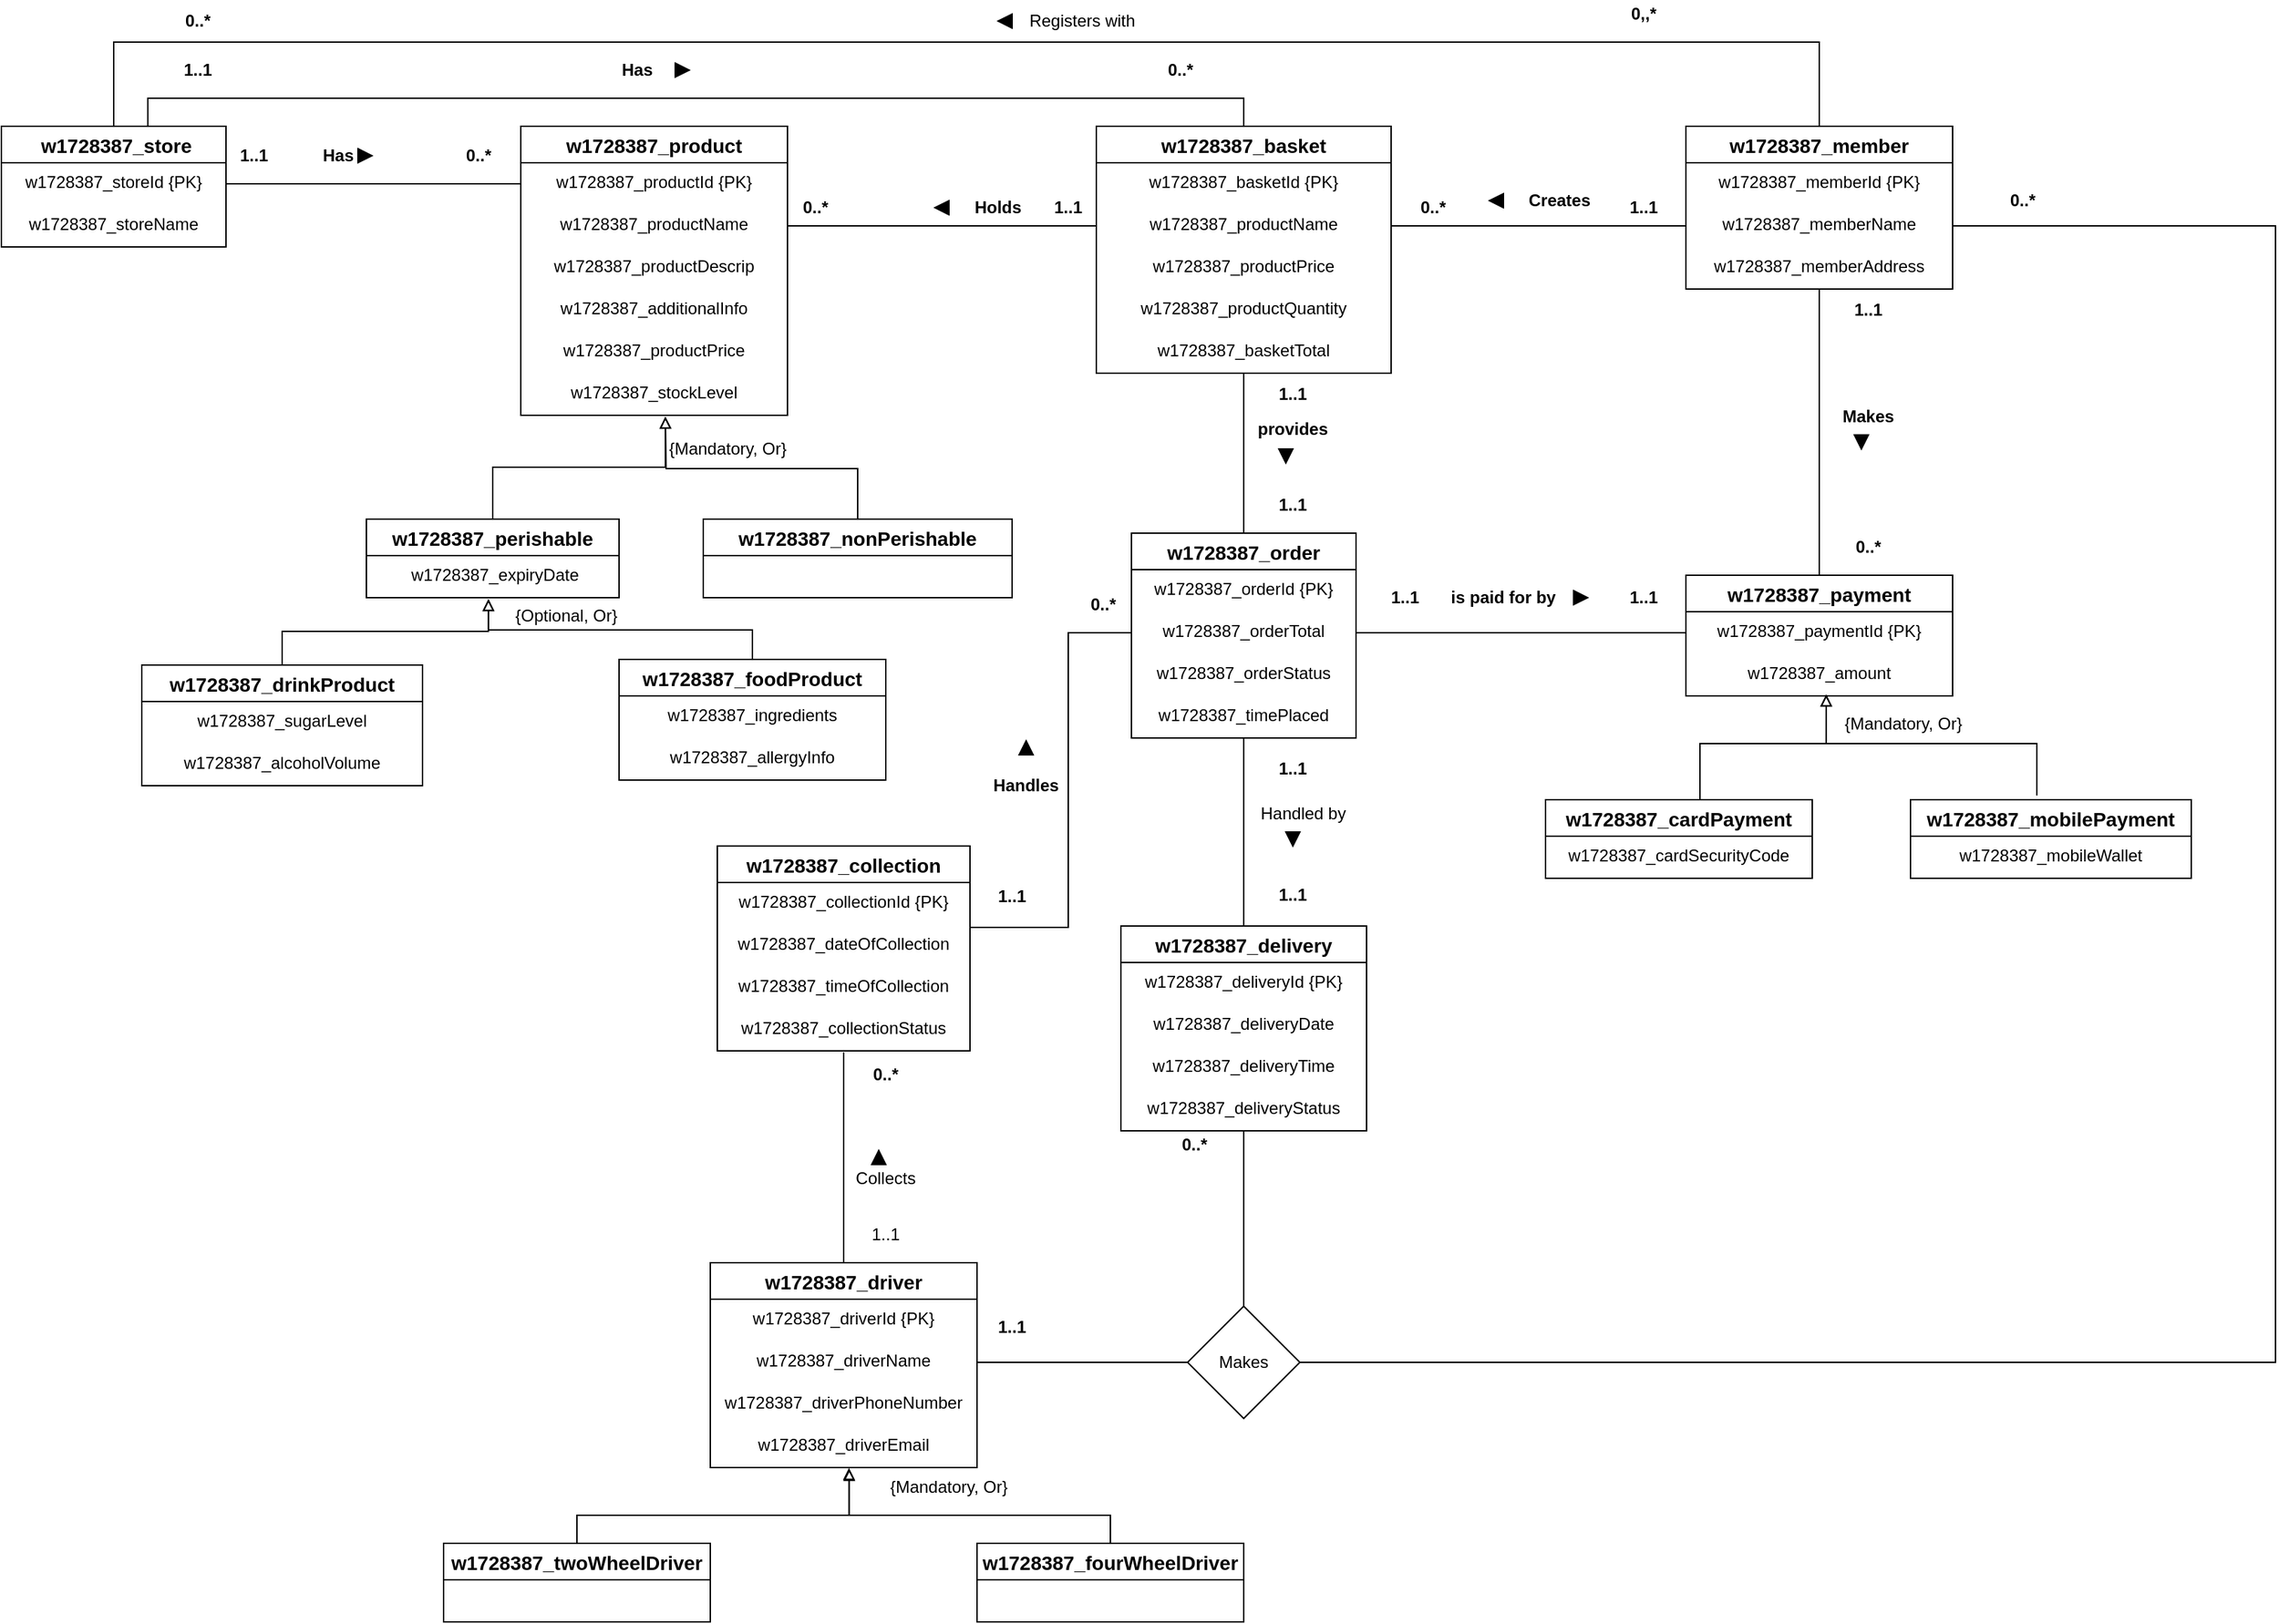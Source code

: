 <mxfile version="13.10.0" type="github">
  <diagram id="m76m9QoJ4NxbDagFgyK1" name="Page-2">
    <mxGraphModel dx="1304" dy="1629" grid="1" gridSize="10" guides="1" tooltips="1" connect="1" arrows="1" fold="1" page="1" pageScale="1" pageWidth="850" pageHeight="1100" math="0" shadow="0">
      <root>
        <mxCell id="Pl49buUNzvRzNFKVz_-r-0" />
        <mxCell id="Pl49buUNzvRzNFKVz_-r-1" parent="Pl49buUNzvRzNFKVz_-r-0" />
        <mxCell id="Pl49buUNzvRzNFKVz_-r-2" value=" w1728387_store" style="swimlane;fontStyle=1;childLayout=stackLayout;horizontal=1;startSize=26;horizontalStack=0;resizeParent=1;resizeParentMax=0;resizeLast=0;collapsible=1;marginBottom=0;align=center;fontSize=14;" parent="Pl49buUNzvRzNFKVz_-r-1" vertex="1">
          <mxGeometry x="20" y="70" width="160" height="86" as="geometry" />
        </mxCell>
        <mxCell id="Pl49buUNzvRzNFKVz_-r-3" value="w1728387_storeId {PK}" style="text;strokeColor=none;fillColor=none;spacingLeft=4;spacingRight=4;overflow=hidden;rotatable=0;points=[[0,0.5],[1,0.5]];portConstraint=eastwest;fontSize=12;align=center;" parent="Pl49buUNzvRzNFKVz_-r-2" vertex="1">
          <mxGeometry y="26" width="160" height="30" as="geometry" />
        </mxCell>
        <mxCell id="Pl49buUNzvRzNFKVz_-r-4" value="w1728387_storeName" style="text;strokeColor=none;fillColor=none;spacingLeft=4;spacingRight=4;overflow=hidden;rotatable=0;points=[[0,0.5],[1,0.5]];portConstraint=eastwest;fontSize=12;align=center;" parent="Pl49buUNzvRzNFKVz_-r-2" vertex="1">
          <mxGeometry y="56" width="160" height="30" as="geometry" />
        </mxCell>
        <mxCell id="GBrOP5z6cLJXMxU7LczB-118" style="edgeStyle=orthogonalEdgeStyle;rounded=0;orthogonalLoop=1;jettySize=auto;html=1;entryX=0.5;entryY=0;entryDx=0;entryDy=0;endArrow=none;endFill=0;" parent="Pl49buUNzvRzNFKVz_-r-1" source="Pl49buUNzvRzNFKVz_-r-6" target="Pl49buUNzvRzNFKVz_-r-2" edge="1">
          <mxGeometry relative="1" as="geometry">
            <Array as="points">
              <mxPoint x="1315" y="10" />
              <mxPoint x="100" y="10" />
            </Array>
          </mxGeometry>
        </mxCell>
        <mxCell id="Pl49buUNzvRzNFKVz_-r-6" value="w1728387_member" style="swimlane;fontStyle=1;childLayout=stackLayout;horizontal=1;startSize=26;horizontalStack=0;resizeParent=1;resizeParentMax=0;resizeLast=0;collapsible=1;marginBottom=0;align=center;fontSize=14;" parent="Pl49buUNzvRzNFKVz_-r-1" vertex="1">
          <mxGeometry x="1220" y="70" width="190" height="116" as="geometry" />
        </mxCell>
        <mxCell id="Pl49buUNzvRzNFKVz_-r-7" value="w1728387_memberId {PK}" style="text;strokeColor=none;fillColor=none;spacingLeft=4;spacingRight=4;overflow=hidden;rotatable=0;points=[[0,0.5],[1,0.5]];portConstraint=eastwest;fontSize=12;align=center;fontStyle=0" parent="Pl49buUNzvRzNFKVz_-r-6" vertex="1">
          <mxGeometry y="26" width="190" height="30" as="geometry" />
        </mxCell>
        <mxCell id="Pl49buUNzvRzNFKVz_-r-8" value="w1728387_memberName" style="text;strokeColor=none;fillColor=none;spacingLeft=4;spacingRight=4;overflow=hidden;rotatable=0;points=[[0,0.5],[1,0.5]];portConstraint=eastwest;fontSize=12;align=center;" parent="Pl49buUNzvRzNFKVz_-r-6" vertex="1">
          <mxGeometry y="56" width="190" height="30" as="geometry" />
        </mxCell>
        <mxCell id="Pl49buUNzvRzNFKVz_-r-9" value="w1728387_memberAddress" style="text;strokeColor=none;fillColor=none;spacingLeft=4;spacingRight=4;overflow=hidden;rotatable=0;points=[[0,0.5],[1,0.5]];portConstraint=eastwest;fontSize=12;align=center;" parent="Pl49buUNzvRzNFKVz_-r-6" vertex="1">
          <mxGeometry y="86" width="190" height="30" as="geometry" />
        </mxCell>
        <mxCell id="Pl49buUNzvRzNFKVz_-r-10" value="w1728387_product" style="swimlane;fontStyle=1;childLayout=stackLayout;horizontal=1;startSize=26;horizontalStack=0;resizeParent=1;resizeParentMax=0;resizeLast=0;collapsible=1;marginBottom=0;align=center;fontSize=14;" parent="Pl49buUNzvRzNFKVz_-r-1" vertex="1">
          <mxGeometry x="390" y="70" width="190" height="206" as="geometry" />
        </mxCell>
        <mxCell id="Pl49buUNzvRzNFKVz_-r-11" value="w1728387_productId {PK}" style="text;strokeColor=none;fillColor=none;spacingLeft=4;spacingRight=4;overflow=hidden;rotatable=0;points=[[0,0.5],[1,0.5]];portConstraint=eastwest;fontSize=12;align=center;" parent="Pl49buUNzvRzNFKVz_-r-10" vertex="1">
          <mxGeometry y="26" width="190" height="30" as="geometry" />
        </mxCell>
        <mxCell id="Pl49buUNzvRzNFKVz_-r-12" value="w1728387_productName" style="text;strokeColor=none;fillColor=none;spacingLeft=4;spacingRight=4;overflow=hidden;rotatable=0;points=[[0,0.5],[1,0.5]];portConstraint=eastwest;fontSize=12;align=center;" parent="Pl49buUNzvRzNFKVz_-r-10" vertex="1">
          <mxGeometry y="56" width="190" height="30" as="geometry" />
        </mxCell>
        <mxCell id="Pl49buUNzvRzNFKVz_-r-13" value="w1728387_productDescrip" style="text;strokeColor=none;fillColor=none;spacingLeft=4;spacingRight=4;overflow=hidden;rotatable=0;points=[[0,0.5],[1,0.5]];portConstraint=eastwest;fontSize=12;align=center;" parent="Pl49buUNzvRzNFKVz_-r-10" vertex="1">
          <mxGeometry y="86" width="190" height="30" as="geometry" />
        </mxCell>
        <mxCell id="GBrOP5z6cLJXMxU7LczB-0" value="w1728387_additionalInfo" style="text;strokeColor=none;fillColor=none;spacingLeft=4;spacingRight=4;overflow=hidden;rotatable=0;points=[[0,0.5],[1,0.5]];portConstraint=eastwest;fontSize=12;align=center;" parent="Pl49buUNzvRzNFKVz_-r-10" vertex="1">
          <mxGeometry y="116" width="190" height="30" as="geometry" />
        </mxCell>
        <mxCell id="GBrOP5z6cLJXMxU7LczB-1" value="w1728387_productPrice" style="text;strokeColor=none;fillColor=none;spacingLeft=4;spacingRight=4;overflow=hidden;rotatable=0;points=[[0,0.5],[1,0.5]];portConstraint=eastwest;fontSize=12;align=center;" parent="Pl49buUNzvRzNFKVz_-r-10" vertex="1">
          <mxGeometry y="146" width="190" height="30" as="geometry" />
        </mxCell>
        <mxCell id="GBrOP5z6cLJXMxU7LczB-2" value="w1728387_stockLevel" style="text;strokeColor=none;fillColor=none;spacingLeft=4;spacingRight=4;overflow=hidden;rotatable=0;points=[[0,0.5],[1,0.5]];portConstraint=eastwest;fontSize=12;align=center;" parent="Pl49buUNzvRzNFKVz_-r-10" vertex="1">
          <mxGeometry y="176" width="190" height="30" as="geometry" />
        </mxCell>
        <mxCell id="GBrOP5z6cLJXMxU7LczB-29" style="edgeStyle=orthogonalEdgeStyle;rounded=0;orthogonalLoop=1;jettySize=auto;html=1;entryX=0.5;entryY=1;entryDx=0;entryDy=0;entryPerimeter=0;endArrow=none;endFill=0;" parent="Pl49buUNzvRzNFKVz_-r-1" source="Pl49buUNzvRzNFKVz_-r-14" target="GBrOP5z6cLJXMxU7LczB-26" edge="1">
          <mxGeometry relative="1" as="geometry" />
        </mxCell>
        <mxCell id="GBrOP5z6cLJXMxU7LczB-45" style="edgeStyle=orthogonalEdgeStyle;rounded=0;orthogonalLoop=1;jettySize=auto;html=1;entryX=0.5;entryY=0;entryDx=0;entryDy=0;endArrow=none;endFill=0;" parent="Pl49buUNzvRzNFKVz_-r-1" source="Pl49buUNzvRzNFKVz_-r-14" target="GBrOP5z6cLJXMxU7LczB-39" edge="1">
          <mxGeometry relative="1" as="geometry" />
        </mxCell>
        <mxCell id="Pl49buUNzvRzNFKVz_-r-14" value="w1728387_order" style="swimlane;fontStyle=1;childLayout=stackLayout;horizontal=1;startSize=26;horizontalStack=0;resizeParent=1;resizeParentMax=0;resizeLast=0;collapsible=1;marginBottom=0;align=center;fontSize=14;" parent="Pl49buUNzvRzNFKVz_-r-1" vertex="1">
          <mxGeometry x="825" y="360" width="160" height="146" as="geometry" />
        </mxCell>
        <mxCell id="Pl49buUNzvRzNFKVz_-r-15" value="w1728387_orderId {PK}" style="text;strokeColor=none;fillColor=none;spacingLeft=4;spacingRight=4;overflow=hidden;rotatable=0;points=[[0,0.5],[1,0.5]];portConstraint=eastwest;fontSize=12;align=center;" parent="Pl49buUNzvRzNFKVz_-r-14" vertex="1">
          <mxGeometry y="26" width="160" height="30" as="geometry" />
        </mxCell>
        <mxCell id="Pl49buUNzvRzNFKVz_-r-16" value="w1728387_orderTotal" style="text;strokeColor=none;fillColor=none;spacingLeft=4;spacingRight=4;overflow=hidden;rotatable=0;points=[[0,0.5],[1,0.5]];portConstraint=eastwest;fontSize=12;align=center;" parent="Pl49buUNzvRzNFKVz_-r-14" vertex="1">
          <mxGeometry y="56" width="160" height="30" as="geometry" />
        </mxCell>
        <mxCell id="Pl49buUNzvRzNFKVz_-r-17" value="w1728387_orderStatus" style="text;strokeColor=none;fillColor=none;spacingLeft=4;spacingRight=4;overflow=hidden;rotatable=0;points=[[0,0.5],[1,0.5]];portConstraint=eastwest;fontSize=12;align=center;" parent="Pl49buUNzvRzNFKVz_-r-14" vertex="1">
          <mxGeometry y="86" width="160" height="30" as="geometry" />
        </mxCell>
        <mxCell id="GBrOP5z6cLJXMxU7LczB-27" value="w1728387_timePlaced" style="text;strokeColor=none;fillColor=none;spacingLeft=4;spacingRight=4;overflow=hidden;rotatable=0;points=[[0,0.5],[1,0.5]];portConstraint=eastwest;fontSize=12;align=center;" parent="Pl49buUNzvRzNFKVz_-r-14" vertex="1">
          <mxGeometry y="116" width="160" height="30" as="geometry" />
        </mxCell>
        <mxCell id="GBrOP5z6cLJXMxU7LczB-113" style="edgeStyle=orthogonalEdgeStyle;rounded=0;orthogonalLoop=1;jettySize=auto;html=1;entryX=0.5;entryY=1;entryDx=0;entryDy=0;entryPerimeter=0;endArrow=none;endFill=0;" parent="Pl49buUNzvRzNFKVz_-r-1" source="Pl49buUNzvRzNFKVz_-r-22" target="Pl49buUNzvRzNFKVz_-r-9" edge="1">
          <mxGeometry relative="1" as="geometry" />
        </mxCell>
        <mxCell id="Pl49buUNzvRzNFKVz_-r-22" value="w1728387_payment" style="swimlane;fontStyle=1;childLayout=stackLayout;horizontal=1;startSize=26;horizontalStack=0;resizeParent=1;resizeParentMax=0;resizeLast=0;collapsible=1;marginBottom=0;align=center;fontSize=14;" parent="Pl49buUNzvRzNFKVz_-r-1" vertex="1">
          <mxGeometry x="1220" y="390" width="190" height="86" as="geometry" />
        </mxCell>
        <mxCell id="Pl49buUNzvRzNFKVz_-r-23" value="w1728387_paymentId {PK}" style="text;strokeColor=none;fillColor=none;spacingLeft=4;spacingRight=4;overflow=hidden;rotatable=0;points=[[0,0.5],[1,0.5]];portConstraint=eastwest;fontSize=12;align=center;" parent="Pl49buUNzvRzNFKVz_-r-22" vertex="1">
          <mxGeometry y="26" width="190" height="30" as="geometry" />
        </mxCell>
        <mxCell id="GBrOP5z6cLJXMxU7LczB-66" value="w1728387_amount" style="text;strokeColor=none;fillColor=none;spacingLeft=4;spacingRight=4;overflow=hidden;rotatable=0;points=[[0,0.5],[1,0.5]];portConstraint=eastwest;fontSize=12;align=center;" parent="Pl49buUNzvRzNFKVz_-r-22" vertex="1">
          <mxGeometry y="56" width="190" height="30" as="geometry" />
        </mxCell>
        <mxCell id="GBrOP5z6cLJXMxU7LczB-145" style="edgeStyle=orthogonalEdgeStyle;rounded=0;orthogonalLoop=1;jettySize=auto;html=1;entryX=0.5;entryY=1.033;entryDx=0;entryDy=0;entryPerimeter=0;endArrow=none;endFill=0;" parent="Pl49buUNzvRzNFKVz_-r-1" source="Pl49buUNzvRzNFKVz_-r-26" target="GBrOP5z6cLJXMxU7LczB-144" edge="1">
          <mxGeometry relative="1" as="geometry" />
        </mxCell>
        <mxCell id="Pl49buUNzvRzNFKVz_-r-26" value="w1728387_driver" style="swimlane;fontStyle=1;childLayout=stackLayout;horizontal=1;startSize=26;horizontalStack=0;resizeParent=1;resizeParentMax=0;resizeLast=0;collapsible=1;marginBottom=0;align=center;fontSize=14;" parent="Pl49buUNzvRzNFKVz_-r-1" vertex="1">
          <mxGeometry x="525" y="880" width="190" height="146" as="geometry" />
        </mxCell>
        <mxCell id="Pl49buUNzvRzNFKVz_-r-27" value="w1728387_driverId {PK}" style="text;strokeColor=none;fillColor=none;spacingLeft=4;spacingRight=4;overflow=hidden;rotatable=0;points=[[0,0.5],[1,0.5]];portConstraint=eastwest;fontSize=12;align=center;" parent="Pl49buUNzvRzNFKVz_-r-26" vertex="1">
          <mxGeometry y="26" width="190" height="30" as="geometry" />
        </mxCell>
        <mxCell id="Pl49buUNzvRzNFKVz_-r-28" value="w1728387_driverName" style="text;strokeColor=none;fillColor=none;spacingLeft=4;spacingRight=4;overflow=hidden;rotatable=0;points=[[0,0.5],[1,0.5]];portConstraint=eastwest;fontSize=12;align=center;" parent="Pl49buUNzvRzNFKVz_-r-26" vertex="1">
          <mxGeometry y="56" width="190" height="30" as="geometry" />
        </mxCell>
        <mxCell id="Pl49buUNzvRzNFKVz_-r-29" value="w1728387_driverPhoneNumber" style="text;strokeColor=none;fillColor=none;spacingLeft=4;spacingRight=4;overflow=hidden;rotatable=0;points=[[0,0.5],[1,0.5]];portConstraint=eastwest;fontSize=12;align=center;" parent="Pl49buUNzvRzNFKVz_-r-26" vertex="1">
          <mxGeometry y="86" width="190" height="30" as="geometry" />
        </mxCell>
        <mxCell id="GBrOP5z6cLJXMxU7LczB-146" value="w1728387_driverEmail" style="text;strokeColor=none;fillColor=none;spacingLeft=4;spacingRight=4;overflow=hidden;rotatable=0;points=[[0,0.5],[1,0.5]];portConstraint=eastwest;fontSize=12;align=center;" parent="Pl49buUNzvRzNFKVz_-r-26" vertex="1">
          <mxGeometry y="116" width="190" height="30" as="geometry" />
        </mxCell>
        <mxCell id="GBrOP5z6cLJXMxU7LczB-7" value="&lt;b&gt;1..1&lt;/b&gt;" style="text;html=1;strokeColor=none;fillColor=none;align=center;verticalAlign=middle;whiteSpace=wrap;rounded=0;" parent="Pl49buUNzvRzNFKVz_-r-1" vertex="1">
          <mxGeometry x="180" y="81" width="40" height="20" as="geometry" />
        </mxCell>
        <mxCell id="GBrOP5z6cLJXMxU7LczB-8" value="&lt;span&gt;&lt;b&gt;0..*&lt;/b&gt;&lt;/span&gt;" style="text;html=1;strokeColor=none;fillColor=none;align=center;verticalAlign=middle;whiteSpace=wrap;rounded=0;fontStyle=0" parent="Pl49buUNzvRzNFKVz_-r-1" vertex="1">
          <mxGeometry x="340" y="81" width="40" height="20" as="geometry" />
        </mxCell>
        <mxCell id="GBrOP5z6cLJXMxU7LczB-9" style="edgeStyle=orthogonalEdgeStyle;rounded=0;orthogonalLoop=1;jettySize=auto;html=1;entryX=0;entryY=0.5;entryDx=0;entryDy=0;endArrow=none;endFill=0;" parent="Pl49buUNzvRzNFKVz_-r-1" source="Pl49buUNzvRzNFKVz_-r-3" target="Pl49buUNzvRzNFKVz_-r-11" edge="1">
          <mxGeometry relative="1" as="geometry" />
        </mxCell>
        <mxCell id="GBrOP5z6cLJXMxU7LczB-10" value="&lt;b&gt;Has&lt;/b&gt;" style="text;html=1;strokeColor=none;fillColor=none;align=center;verticalAlign=middle;whiteSpace=wrap;rounded=0;" parent="Pl49buUNzvRzNFKVz_-r-1" vertex="1">
          <mxGeometry x="240" y="75.5" width="40" height="31" as="geometry" />
        </mxCell>
        <mxCell id="GBrOP5z6cLJXMxU7LczB-12" value="" style="triangle;whiteSpace=wrap;html=1;direction=south;fillColor=#000000;rotation=-90;" parent="Pl49buUNzvRzNFKVz_-r-1" vertex="1">
          <mxGeometry x="274" y="86" width="10" height="10" as="geometry" />
        </mxCell>
        <mxCell id="GBrOP5z6cLJXMxU7LczB-127" style="edgeStyle=orthogonalEdgeStyle;rounded=0;orthogonalLoop=1;jettySize=auto;html=1;entryX=0.652;entryY=0.005;entryDx=0;entryDy=0;entryPerimeter=0;endArrow=none;endFill=0;" parent="Pl49buUNzvRzNFKVz_-r-1" source="GBrOP5z6cLJXMxU7LczB-17" target="Pl49buUNzvRzNFKVz_-r-2" edge="1">
          <mxGeometry relative="1" as="geometry">
            <Array as="points">
              <mxPoint x="905" y="50" />
              <mxPoint x="124" y="50" />
            </Array>
          </mxGeometry>
        </mxCell>
        <mxCell id="GBrOP5z6cLJXMxU7LczB-17" value="w1728387_basket" style="swimlane;fontStyle=1;childLayout=stackLayout;horizontal=1;startSize=26;horizontalStack=0;resizeParent=1;resizeParentMax=0;resizeLast=0;collapsible=1;marginBottom=0;align=center;fontSize=14;" parent="Pl49buUNzvRzNFKVz_-r-1" vertex="1">
          <mxGeometry x="800" y="70" width="210" height="176" as="geometry" />
        </mxCell>
        <mxCell id="GBrOP5z6cLJXMxU7LczB-18" value="w1728387_basketId {PK}" style="text;strokeColor=none;fillColor=none;spacingLeft=4;spacingRight=4;overflow=hidden;rotatable=0;points=[[0,0.5],[1,0.5]];portConstraint=eastwest;fontSize=12;align=center;fontStyle=0" parent="GBrOP5z6cLJXMxU7LczB-17" vertex="1">
          <mxGeometry y="26" width="210" height="30" as="geometry" />
        </mxCell>
        <mxCell id="GBrOP5z6cLJXMxU7LczB-19" value="w1728387_productName" style="text;strokeColor=none;fillColor=none;spacingLeft=4;spacingRight=4;overflow=hidden;rotatable=0;points=[[0,0.5],[1,0.5]];portConstraint=eastwest;fontSize=12;align=center;fontStyle=0" parent="GBrOP5z6cLJXMxU7LczB-17" vertex="1">
          <mxGeometry y="56" width="210" height="30" as="geometry" />
        </mxCell>
        <mxCell id="GBrOP5z6cLJXMxU7LczB-28" value="w1728387_productPrice" style="text;strokeColor=none;fillColor=none;spacingLeft=4;spacingRight=4;overflow=hidden;rotatable=0;points=[[0,0.5],[1,0.5]];portConstraint=eastwest;fontSize=12;align=center;" parent="GBrOP5z6cLJXMxU7LczB-17" vertex="1">
          <mxGeometry y="86" width="210" height="30" as="geometry" />
        </mxCell>
        <mxCell id="GBrOP5z6cLJXMxU7LczB-20" value="w1728387_productQuantity" style="text;strokeColor=none;fillColor=none;spacingLeft=4;spacingRight=4;overflow=hidden;rotatable=0;points=[[0,0.5],[1,0.5]];portConstraint=eastwest;fontSize=12;align=center;" parent="GBrOP5z6cLJXMxU7LczB-17" vertex="1">
          <mxGeometry y="116" width="210" height="30" as="geometry" />
        </mxCell>
        <mxCell id="GBrOP5z6cLJXMxU7LczB-26" value="w1728387_basketTotal" style="text;strokeColor=none;fillColor=none;spacingLeft=4;spacingRight=4;overflow=hidden;rotatable=0;points=[[0,0.5],[1,0.5]];portConstraint=eastwest;fontSize=12;align=center;" parent="GBrOP5z6cLJXMxU7LczB-17" vertex="1">
          <mxGeometry y="146" width="210" height="30" as="geometry" />
        </mxCell>
        <mxCell id="GBrOP5z6cLJXMxU7LczB-21" style="edgeStyle=orthogonalEdgeStyle;rounded=0;orthogonalLoop=1;jettySize=auto;html=1;entryX=1;entryY=0.5;entryDx=0;entryDy=0;endArrow=none;endFill=0;" parent="Pl49buUNzvRzNFKVz_-r-1" source="GBrOP5z6cLJXMxU7LczB-19" target="Pl49buUNzvRzNFKVz_-r-12" edge="1">
          <mxGeometry relative="1" as="geometry" />
        </mxCell>
        <mxCell id="GBrOP5z6cLJXMxU7LczB-22" value="&lt;b&gt;1..1&lt;/b&gt;" style="text;html=1;strokeColor=none;fillColor=none;align=center;verticalAlign=middle;whiteSpace=wrap;rounded=0;" parent="Pl49buUNzvRzNFKVz_-r-1" vertex="1">
          <mxGeometry x="760" y="118" width="40" height="20" as="geometry" />
        </mxCell>
        <mxCell id="GBrOP5z6cLJXMxU7LczB-23" value="&lt;b&gt;0..*&lt;/b&gt;" style="text;html=1;strokeColor=none;fillColor=none;align=center;verticalAlign=middle;whiteSpace=wrap;rounded=0;" parent="Pl49buUNzvRzNFKVz_-r-1" vertex="1">
          <mxGeometry x="580" y="118" width="40" height="20" as="geometry" />
        </mxCell>
        <mxCell id="GBrOP5z6cLJXMxU7LczB-24" value="&lt;b&gt;Holds&lt;/b&gt;" style="text;html=1;strokeColor=none;fillColor=none;align=center;verticalAlign=middle;whiteSpace=wrap;rounded=0;" parent="Pl49buUNzvRzNFKVz_-r-1" vertex="1">
          <mxGeometry x="710" y="118" width="40" height="20" as="geometry" />
        </mxCell>
        <mxCell id="GBrOP5z6cLJXMxU7LczB-25" value="" style="triangle;whiteSpace=wrap;html=1;direction=south;fillColor=#000000;rotation=90;" parent="Pl49buUNzvRzNFKVz_-r-1" vertex="1">
          <mxGeometry x="685" y="123" width="10" height="10" as="geometry" />
        </mxCell>
        <mxCell id="GBrOP5z6cLJXMxU7LczB-30" value="&lt;b&gt;1..1&lt;/b&gt;" style="text;html=1;strokeColor=none;fillColor=none;align=center;verticalAlign=middle;whiteSpace=wrap;rounded=0;" parent="Pl49buUNzvRzNFKVz_-r-1" vertex="1">
          <mxGeometry x="920" y="330" width="40" height="20" as="geometry" />
        </mxCell>
        <mxCell id="GBrOP5z6cLJXMxU7LczB-31" value="&lt;b&gt;1..1&lt;/b&gt;" style="text;html=1;strokeColor=none;fillColor=none;align=center;verticalAlign=middle;whiteSpace=wrap;rounded=0;" parent="Pl49buUNzvRzNFKVz_-r-1" vertex="1">
          <mxGeometry x="920" y="251" width="40" height="20" as="geometry" />
        </mxCell>
        <mxCell id="GBrOP5z6cLJXMxU7LczB-33" value="" style="triangle;whiteSpace=wrap;html=1;direction=south;fillColor=#000000;rotation=0;" parent="Pl49buUNzvRzNFKVz_-r-1" vertex="1">
          <mxGeometry x="930" y="300" width="10" height="10" as="geometry" />
        </mxCell>
        <mxCell id="GBrOP5z6cLJXMxU7LczB-38" value="&lt;b&gt;provides&lt;/b&gt;" style="text;html=1;strokeColor=none;fillColor=none;align=center;verticalAlign=middle;whiteSpace=wrap;rounded=0;" parent="Pl49buUNzvRzNFKVz_-r-1" vertex="1">
          <mxGeometry x="920" y="276" width="40" height="20" as="geometry" />
        </mxCell>
        <mxCell id="yRpZ1DD6JhYaI9aFTpOL-2" style="edgeStyle=orthogonalEdgeStyle;rounded=0;orthogonalLoop=1;jettySize=auto;html=1;entryX=0.5;entryY=0;entryDx=0;entryDy=0;endArrow=none;endFill=0;" edge="1" parent="Pl49buUNzvRzNFKVz_-r-1" source="GBrOP5z6cLJXMxU7LczB-39" target="yRpZ1DD6JhYaI9aFTpOL-0">
          <mxGeometry relative="1" as="geometry" />
        </mxCell>
        <mxCell id="GBrOP5z6cLJXMxU7LczB-39" value="w1728387_delivery" style="swimlane;fontStyle=1;childLayout=stackLayout;horizontal=1;startSize=26;horizontalStack=0;resizeParent=1;resizeParentMax=0;resizeLast=0;collapsible=1;marginBottom=0;align=center;fontSize=14;" parent="Pl49buUNzvRzNFKVz_-r-1" vertex="1">
          <mxGeometry x="817.5" y="640" width="175" height="146" as="geometry" />
        </mxCell>
        <mxCell id="GBrOP5z6cLJXMxU7LczB-40" value="w1728387_deliveryId {PK}" style="text;strokeColor=none;fillColor=none;spacingLeft=4;spacingRight=4;overflow=hidden;rotatable=0;points=[[0,0.5],[1,0.5]];portConstraint=eastwest;fontSize=12;align=center;" parent="GBrOP5z6cLJXMxU7LczB-39" vertex="1">
          <mxGeometry y="26" width="175" height="30" as="geometry" />
        </mxCell>
        <mxCell id="GBrOP5z6cLJXMxU7LczB-41" value="w1728387_deliveryDate" style="text;strokeColor=none;fillColor=none;spacingLeft=4;spacingRight=4;overflow=hidden;rotatable=0;points=[[0,0.5],[1,0.5]];portConstraint=eastwest;fontSize=12;align=center;" parent="GBrOP5z6cLJXMxU7LczB-39" vertex="1">
          <mxGeometry y="56" width="175" height="30" as="geometry" />
        </mxCell>
        <mxCell id="GBrOP5z6cLJXMxU7LczB-42" value="w1728387_deliveryTime" style="text;strokeColor=none;fillColor=none;spacingLeft=4;spacingRight=4;overflow=hidden;rotatable=0;points=[[0,0.5],[1,0.5]];portConstraint=eastwest;fontSize=12;align=center;" parent="GBrOP5z6cLJXMxU7LczB-39" vertex="1">
          <mxGeometry y="86" width="175" height="30" as="geometry" />
        </mxCell>
        <mxCell id="GBrOP5z6cLJXMxU7LczB-43" value="w1728387_deliveryStatus" style="text;strokeColor=none;fillColor=none;spacingLeft=4;spacingRight=4;overflow=hidden;rotatable=0;points=[[0,0.5],[1,0.5]];portConstraint=eastwest;fontSize=12;align=center;" parent="GBrOP5z6cLJXMxU7LczB-39" vertex="1">
          <mxGeometry y="116" width="175" height="30" as="geometry" />
        </mxCell>
        <mxCell id="GBrOP5z6cLJXMxU7LczB-46" value="&lt;b&gt;1..1&lt;/b&gt;" style="text;html=1;strokeColor=none;fillColor=none;align=center;verticalAlign=middle;whiteSpace=wrap;rounded=0;" parent="Pl49buUNzvRzNFKVz_-r-1" vertex="1">
          <mxGeometry x="920" y="518" width="40" height="20" as="geometry" />
        </mxCell>
        <mxCell id="GBrOP5z6cLJXMxU7LczB-47" value="&lt;b&gt;1..1&lt;/b&gt;" style="text;html=1;strokeColor=none;fillColor=none;align=center;verticalAlign=middle;whiteSpace=wrap;rounded=0;" parent="Pl49buUNzvRzNFKVz_-r-1" vertex="1">
          <mxGeometry x="920" y="608" width="40" height="20" as="geometry" />
        </mxCell>
        <mxCell id="GBrOP5z6cLJXMxU7LczB-49" value="&lt;b&gt;1..1&lt;/b&gt;" style="text;html=1;strokeColor=none;fillColor=none;align=center;verticalAlign=middle;whiteSpace=wrap;rounded=0;" parent="Pl49buUNzvRzNFKVz_-r-1" vertex="1">
          <mxGeometry x="1000" y="396" width="40" height="20" as="geometry" />
        </mxCell>
        <mxCell id="GBrOP5z6cLJXMxU7LczB-50" value="&lt;b&gt;1..1&lt;/b&gt;" style="text;html=1;strokeColor=none;fillColor=none;align=center;verticalAlign=middle;whiteSpace=wrap;rounded=0;" parent="Pl49buUNzvRzNFKVz_-r-1" vertex="1">
          <mxGeometry x="1170" y="396" width="40" height="20" as="geometry" />
        </mxCell>
        <mxCell id="GBrOP5z6cLJXMxU7LczB-51" value="is paid for by" style="text;html=1;strokeColor=none;fillColor=none;align=center;verticalAlign=middle;whiteSpace=wrap;rounded=0;fontStyle=1" parent="Pl49buUNzvRzNFKVz_-r-1" vertex="1">
          <mxGeometry x="1050" y="396" width="80" height="20" as="geometry" />
        </mxCell>
        <mxCell id="GBrOP5z6cLJXMxU7LczB-53" value="" style="triangle;whiteSpace=wrap;html=1;direction=south;fillColor=#000000;rotation=-90;" parent="Pl49buUNzvRzNFKVz_-r-1" vertex="1">
          <mxGeometry x="1140" y="401" width="10" height="10" as="geometry" />
        </mxCell>
        <mxCell id="GBrOP5z6cLJXMxU7LczB-54" style="edgeStyle=orthogonalEdgeStyle;rounded=0;orthogonalLoop=1;jettySize=auto;html=1;entryX=0;entryY=0.5;entryDx=0;entryDy=0;endArrow=none;endFill=0;" parent="Pl49buUNzvRzNFKVz_-r-1" source="Pl49buUNzvRzNFKVz_-r-16" target="Pl49buUNzvRzNFKVz_-r-23" edge="1">
          <mxGeometry relative="1" as="geometry" />
        </mxCell>
        <mxCell id="GBrOP5z6cLJXMxU7LczB-55" value="w1728387_cardPayment" style="swimlane;fontStyle=1;childLayout=stackLayout;horizontal=1;startSize=26;horizontalStack=0;resizeParent=1;resizeParentMax=0;resizeLast=0;collapsible=1;marginBottom=0;align=center;fontSize=14;" parent="Pl49buUNzvRzNFKVz_-r-1" vertex="1">
          <mxGeometry x="1120" y="550" width="190" height="56" as="geometry" />
        </mxCell>
        <mxCell id="GBrOP5z6cLJXMxU7LczB-56" value="w1728387_cardSecurityCode" style="text;strokeColor=none;fillColor=none;spacingLeft=4;spacingRight=4;overflow=hidden;rotatable=0;points=[[0,0.5],[1,0.5]];portConstraint=eastwest;fontSize=12;align=center;" parent="GBrOP5z6cLJXMxU7LczB-55" vertex="1">
          <mxGeometry y="26" width="190" height="30" as="geometry" />
        </mxCell>
        <mxCell id="GBrOP5z6cLJXMxU7LczB-59" value="w1728387_mobilePayment" style="swimlane;fontStyle=1;childLayout=stackLayout;horizontal=1;startSize=26;horizontalStack=0;resizeParent=1;resizeParentMax=0;resizeLast=0;collapsible=1;marginBottom=0;align=center;fontSize=14;" parent="Pl49buUNzvRzNFKVz_-r-1" vertex="1">
          <mxGeometry x="1380" y="550" width="200" height="56" as="geometry" />
        </mxCell>
        <mxCell id="GBrOP5z6cLJXMxU7LczB-60" value="w1728387_mobileWallet" style="text;strokeColor=none;fillColor=none;spacingLeft=4;spacingRight=4;overflow=hidden;rotatable=0;points=[[0,0.5],[1,0.5]];portConstraint=eastwest;fontSize=12;align=center;" parent="GBrOP5z6cLJXMxU7LczB-59" vertex="1">
          <mxGeometry y="26" width="200" height="30" as="geometry" />
        </mxCell>
        <mxCell id="GBrOP5z6cLJXMxU7LczB-73" value="{Mandatory, Or}" style="text;html=1;strokeColor=none;fillColor=none;align=center;verticalAlign=middle;whiteSpace=wrap;rounded=0;" parent="Pl49buUNzvRzNFKVz_-r-1" vertex="1">
          <mxGeometry x="1330" y="486" width="90" height="20" as="geometry" />
        </mxCell>
        <mxCell id="GBrOP5z6cLJXMxU7LczB-80" value="w1728387_perishable" style="swimlane;fontStyle=1;childLayout=stackLayout;horizontal=1;startSize=26;horizontalStack=0;resizeParent=1;resizeParentMax=0;resizeLast=0;collapsible=1;marginBottom=0;align=center;fontSize=14;" parent="Pl49buUNzvRzNFKVz_-r-1" vertex="1">
          <mxGeometry x="280" y="350" width="180" height="56" as="geometry" />
        </mxCell>
        <mxCell id="GBrOP5z6cLJXMxU7LczB-81" value=" w1728387_expiryDate" style="text;strokeColor=none;fillColor=none;spacingLeft=4;spacingRight=4;overflow=hidden;rotatable=0;points=[[0,0.5],[1,0.5]];portConstraint=eastwest;fontSize=12;fontStyle=0;align=center;" parent="GBrOP5z6cLJXMxU7LczB-80" vertex="1">
          <mxGeometry y="26" width="180" height="30" as="geometry" />
        </mxCell>
        <mxCell id="GBrOP5z6cLJXMxU7LczB-84" value="w1728387_nonPerishable" style="swimlane;fontStyle=1;childLayout=stackLayout;horizontal=1;startSize=26;horizontalStack=0;resizeParent=1;resizeParentMax=0;resizeLast=0;collapsible=1;marginBottom=0;align=center;fontSize=14;" parent="Pl49buUNzvRzNFKVz_-r-1" vertex="1">
          <mxGeometry x="520" y="350" width="220" height="56" as="geometry" />
        </mxCell>
        <mxCell id="GBrOP5z6cLJXMxU7LczB-90" value="" style="group" parent="Pl49buUNzvRzNFKVz_-r-1" vertex="1" connectable="0">
          <mxGeometry x="493" y="277" as="geometry" />
        </mxCell>
        <mxCell id="GBrOP5z6cLJXMxU7LczB-88" style="edgeStyle=orthogonalEdgeStyle;rounded=0;orthogonalLoop=1;jettySize=auto;html=1;entryX=0.542;entryY=1.033;entryDx=0;entryDy=0;entryPerimeter=0;endArrow=block;endFill=0;" parent="GBrOP5z6cLJXMxU7LczB-90" source="GBrOP5z6cLJXMxU7LczB-80" target="GBrOP5z6cLJXMxU7LczB-2" edge="1">
          <mxGeometry relative="1" as="geometry" />
        </mxCell>
        <mxCell id="GBrOP5z6cLJXMxU7LczB-89" style="edgeStyle=orthogonalEdgeStyle;rounded=0;orthogonalLoop=1;jettySize=auto;html=1;endArrow=block;endFill=0;exitX=0.5;exitY=0;exitDx=0;exitDy=0;" parent="GBrOP5z6cLJXMxU7LczB-90" source="GBrOP5z6cLJXMxU7LczB-84" edge="1">
          <mxGeometry relative="1" as="geometry">
            <mxPoint as="targetPoint" />
            <mxPoint x="90" y="140" as="sourcePoint" />
          </mxGeometry>
        </mxCell>
        <mxCell id="GBrOP5z6cLJXMxU7LczB-91" value="" style="group" parent="Pl49buUNzvRzNFKVz_-r-1" vertex="1" connectable="0">
          <mxGeometry x="1230" y="510" width="240" as="geometry" />
        </mxCell>
        <mxCell id="GBrOP5z6cLJXMxU7LczB-67" style="edgeStyle=orthogonalEdgeStyle;rounded=0;orthogonalLoop=1;jettySize=auto;html=1;entryX=0.526;entryY=0.967;entryDx=0;entryDy=0;entryPerimeter=0;endArrow=block;endFill=0;" parent="GBrOP5z6cLJXMxU7LczB-91" source="GBrOP5z6cLJXMxU7LczB-55" target="GBrOP5z6cLJXMxU7LczB-66" edge="1">
          <mxGeometry as="geometry">
            <Array as="points">
              <mxPoint />
              <mxPoint x="90" />
            </Array>
          </mxGeometry>
        </mxCell>
        <mxCell id="GBrOP5z6cLJXMxU7LczB-70" style="edgeStyle=orthogonalEdgeStyle;rounded=0;orthogonalLoop=1;jettySize=auto;html=1;endArrow=block;endFill=0;exitX=0.5;exitY=0;exitDx=0;exitDy=0;" parent="GBrOP5z6cLJXMxU7LczB-91" edge="1">
          <mxGeometry as="geometry">
            <mxPoint x="90" y="-35" as="targetPoint" />
            <mxPoint x="240" y="37" as="sourcePoint" />
            <Array as="points">
              <mxPoint x="240" />
              <mxPoint x="90" />
            </Array>
          </mxGeometry>
        </mxCell>
        <mxCell id="GBrOP5z6cLJXMxU7LczB-95" value="w1728387_drinkProduct" style="swimlane;fontStyle=1;childLayout=stackLayout;horizontal=1;startSize=26;horizontalStack=0;resizeParent=1;resizeParentMax=0;resizeLast=0;collapsible=1;marginBottom=0;align=center;fontSize=14;" parent="Pl49buUNzvRzNFKVz_-r-1" vertex="1">
          <mxGeometry x="120" y="454" width="200" height="86" as="geometry" />
        </mxCell>
        <mxCell id="GBrOP5z6cLJXMxU7LczB-96" value="w1728387_sugarLevel" style="text;strokeColor=none;fillColor=none;spacingLeft=4;spacingRight=4;overflow=hidden;rotatable=0;points=[[0,0.5],[1,0.5]];portConstraint=eastwest;fontSize=12;align=center;" parent="GBrOP5z6cLJXMxU7LczB-95" vertex="1">
          <mxGeometry y="26" width="200" height="30" as="geometry" />
        </mxCell>
        <mxCell id="GBrOP5z6cLJXMxU7LczB-97" value="w1728387_alcoholVolume" style="text;strokeColor=none;fillColor=none;spacingLeft=4;spacingRight=4;overflow=hidden;rotatable=0;points=[[0,0.5],[1,0.5]];portConstraint=eastwest;fontSize=12;align=center;" parent="GBrOP5z6cLJXMxU7LczB-95" vertex="1">
          <mxGeometry y="56" width="200" height="30" as="geometry" />
        </mxCell>
        <mxCell id="GBrOP5z6cLJXMxU7LczB-99" value="w1728387_foodProduct" style="swimlane;fontStyle=1;childLayout=stackLayout;horizontal=1;startSize=26;horizontalStack=0;resizeParent=1;resizeParentMax=0;resizeLast=0;collapsible=1;marginBottom=0;align=center;fontSize=14;" parent="Pl49buUNzvRzNFKVz_-r-1" vertex="1">
          <mxGeometry x="460" y="450" width="190" height="86" as="geometry" />
        </mxCell>
        <mxCell id="GBrOP5z6cLJXMxU7LczB-100" value="w1728387_ingredients" style="text;strokeColor=none;fillColor=none;spacingLeft=4;spacingRight=4;overflow=hidden;rotatable=0;points=[[0,0.5],[1,0.5]];portConstraint=eastwest;fontSize=12;align=center;" parent="GBrOP5z6cLJXMxU7LczB-99" vertex="1">
          <mxGeometry y="26" width="190" height="30" as="geometry" />
        </mxCell>
        <mxCell id="GBrOP5z6cLJXMxU7LczB-101" value="w1728387_allergyInfo" style="text;strokeColor=none;fillColor=none;spacingLeft=4;spacingRight=4;overflow=hidden;rotatable=0;points=[[0,0.5],[1,0.5]];portConstraint=eastwest;fontSize=12;align=center;" parent="GBrOP5z6cLJXMxU7LczB-99" vertex="1">
          <mxGeometry y="56" width="190" height="30" as="geometry" />
        </mxCell>
        <mxCell id="GBrOP5z6cLJXMxU7LczB-105" value="" style="group" parent="Pl49buUNzvRzNFKVz_-r-1" vertex="1" connectable="0">
          <mxGeometry x="367" y="429" width="188" as="geometry" />
        </mxCell>
        <mxCell id="GBrOP5z6cLJXMxU7LczB-103" style="edgeStyle=orthogonalEdgeStyle;rounded=0;orthogonalLoop=1;jettySize=auto;html=1;entryX=0.483;entryY=1.033;entryDx=0;entryDy=0;entryPerimeter=0;endArrow=block;endFill=0;" parent="GBrOP5z6cLJXMxU7LczB-105" source="GBrOP5z6cLJXMxU7LczB-95" target="GBrOP5z6cLJXMxU7LczB-81" edge="1">
          <mxGeometry relative="1" as="geometry" />
        </mxCell>
        <mxCell id="GBrOP5z6cLJXMxU7LczB-104" style="edgeStyle=orthogonalEdgeStyle;rounded=0;orthogonalLoop=1;jettySize=auto;html=1;endArrow=block;endFill=0;exitX=0.5;exitY=0;exitDx=0;exitDy=0;" parent="GBrOP5z6cLJXMxU7LczB-105" source="GBrOP5z6cLJXMxU7LczB-99" edge="1">
          <mxGeometry relative="1" as="geometry">
            <mxPoint y="-22" as="targetPoint" />
            <mxPoint x="90" y="61.0" as="sourcePoint" />
            <Array as="points">
              <mxPoint x="188" />
              <mxPoint />
            </Array>
          </mxGeometry>
        </mxCell>
        <mxCell id="GBrOP5z6cLJXMxU7LczB-106" value="{Optional, Or}" style="text;html=1;strokeColor=none;fillColor=none;align=center;verticalAlign=middle;whiteSpace=wrap;rounded=0;" parent="Pl49buUNzvRzNFKVz_-r-1" vertex="1">
          <mxGeometry x="385" y="409" width="75" height="20" as="geometry" />
        </mxCell>
        <mxCell id="GBrOP5z6cLJXMxU7LczB-107" value="{Mandatory, Or}" style="text;html=1;strokeColor=none;fillColor=none;align=center;verticalAlign=middle;whiteSpace=wrap;rounded=0;" parent="Pl49buUNzvRzNFKVz_-r-1" vertex="1">
          <mxGeometry x="480" y="290" width="115" height="20" as="geometry" />
        </mxCell>
        <mxCell id="GBrOP5z6cLJXMxU7LczB-108" style="edgeStyle=orthogonalEdgeStyle;rounded=0;orthogonalLoop=1;jettySize=auto;html=1;endArrow=none;endFill=0;" parent="Pl49buUNzvRzNFKVz_-r-1" source="Pl49buUNzvRzNFKVz_-r-8" target="GBrOP5z6cLJXMxU7LczB-19" edge="1">
          <mxGeometry relative="1" as="geometry" />
        </mxCell>
        <mxCell id="GBrOP5z6cLJXMxU7LczB-109" value="&lt;b&gt;0..*&lt;/b&gt;" style="text;html=1;strokeColor=none;fillColor=none;align=center;verticalAlign=middle;whiteSpace=wrap;rounded=0;" parent="Pl49buUNzvRzNFKVz_-r-1" vertex="1">
          <mxGeometry x="1020" y="118" width="40" height="20" as="geometry" />
        </mxCell>
        <mxCell id="GBrOP5z6cLJXMxU7LczB-110" value="&lt;b&gt;1..1&lt;/b&gt;" style="text;html=1;strokeColor=none;fillColor=none;align=center;verticalAlign=middle;whiteSpace=wrap;rounded=0;" parent="Pl49buUNzvRzNFKVz_-r-1" vertex="1">
          <mxGeometry x="1170" y="118" width="40" height="20" as="geometry" />
        </mxCell>
        <mxCell id="GBrOP5z6cLJXMxU7LczB-111" value="&lt;b&gt;Creates&lt;/b&gt;" style="text;html=1;strokeColor=none;fillColor=none;align=center;verticalAlign=middle;whiteSpace=wrap;rounded=0;" parent="Pl49buUNzvRzNFKVz_-r-1" vertex="1">
          <mxGeometry x="1110" y="113" width="40" height="20" as="geometry" />
        </mxCell>
        <mxCell id="GBrOP5z6cLJXMxU7LczB-112" value="" style="triangle;whiteSpace=wrap;html=1;direction=south;fillColor=#000000;rotation=90;" parent="Pl49buUNzvRzNFKVz_-r-1" vertex="1">
          <mxGeometry x="1080" y="118" width="10" height="10" as="geometry" />
        </mxCell>
        <mxCell id="GBrOP5z6cLJXMxU7LczB-114" value="&lt;b&gt;1..1&lt;/b&gt;" style="text;html=1;strokeColor=none;fillColor=none;align=center;verticalAlign=middle;whiteSpace=wrap;rounded=0;" parent="Pl49buUNzvRzNFKVz_-r-1" vertex="1">
          <mxGeometry x="1330" y="191" width="40" height="20" as="geometry" />
        </mxCell>
        <mxCell id="GBrOP5z6cLJXMxU7LczB-115" value="&lt;b&gt;0..*&lt;/b&gt;" style="text;html=1;strokeColor=none;fillColor=none;align=center;verticalAlign=middle;whiteSpace=wrap;rounded=0;" parent="Pl49buUNzvRzNFKVz_-r-1" vertex="1">
          <mxGeometry x="1330" y="360" width="40" height="20" as="geometry" />
        </mxCell>
        <mxCell id="GBrOP5z6cLJXMxU7LczB-116" value="&lt;b&gt;Makes&lt;/b&gt;" style="text;html=1;strokeColor=none;fillColor=none;align=center;verticalAlign=middle;whiteSpace=wrap;rounded=0;" parent="Pl49buUNzvRzNFKVz_-r-1" vertex="1">
          <mxGeometry x="1330" y="267" width="40" height="20" as="geometry" />
        </mxCell>
        <mxCell id="GBrOP5z6cLJXMxU7LczB-117" value="" style="triangle;whiteSpace=wrap;html=1;direction=south;fillColor=#000000;rotation=0;" parent="Pl49buUNzvRzNFKVz_-r-1" vertex="1">
          <mxGeometry x="1340" y="290" width="10" height="10" as="geometry" />
        </mxCell>
        <mxCell id="GBrOP5z6cLJXMxU7LczB-119" value="&lt;b&gt;0,,*&lt;/b&gt;" style="text;html=1;strokeColor=none;fillColor=none;align=center;verticalAlign=middle;whiteSpace=wrap;rounded=0;" parent="Pl49buUNzvRzNFKVz_-r-1" vertex="1">
          <mxGeometry x="1170" y="-20" width="40" height="20" as="geometry" />
        </mxCell>
        <mxCell id="GBrOP5z6cLJXMxU7LczB-120" value="&lt;b&gt;0..*&lt;/b&gt;" style="text;html=1;strokeColor=none;fillColor=none;align=center;verticalAlign=middle;whiteSpace=wrap;rounded=0;" parent="Pl49buUNzvRzNFKVz_-r-1" vertex="1">
          <mxGeometry x="140" y="-15" width="40" height="20" as="geometry" />
        </mxCell>
        <mxCell id="GBrOP5z6cLJXMxU7LczB-122" value="Registers with" style="text;html=1;strokeColor=none;fillColor=none;align=center;verticalAlign=middle;whiteSpace=wrap;rounded=0;" parent="Pl49buUNzvRzNFKVz_-r-1" vertex="1">
          <mxGeometry x="740" y="-15" width="100" height="20" as="geometry" />
        </mxCell>
        <mxCell id="GBrOP5z6cLJXMxU7LczB-123" value="" style="triangle;whiteSpace=wrap;html=1;direction=south;fillColor=#000000;rotation=90;" parent="Pl49buUNzvRzNFKVz_-r-1" vertex="1">
          <mxGeometry x="730" y="-10" width="10" height="10" as="geometry" />
        </mxCell>
        <mxCell id="GBrOP5z6cLJXMxU7LczB-124" value="Handled by" style="text;html=1;strokeColor=none;fillColor=none;align=center;verticalAlign=middle;whiteSpace=wrap;rounded=0;" parent="Pl49buUNzvRzNFKVz_-r-1" vertex="1">
          <mxGeometry x="910" y="550" width="75" height="20" as="geometry" />
        </mxCell>
        <mxCell id="GBrOP5z6cLJXMxU7LczB-125" value="" style="triangle;whiteSpace=wrap;html=1;direction=south;fillColor=#000000;rotation=0;" parent="Pl49buUNzvRzNFKVz_-r-1" vertex="1">
          <mxGeometry x="935" y="573" width="10" height="10" as="geometry" />
        </mxCell>
        <mxCell id="GBrOP5z6cLJXMxU7LczB-130" value="&lt;b&gt;1..1&lt;/b&gt;" style="text;html=1;strokeColor=none;fillColor=none;align=center;verticalAlign=middle;whiteSpace=wrap;rounded=0;" parent="Pl49buUNzvRzNFKVz_-r-1" vertex="1">
          <mxGeometry x="140" y="20" width="40" height="20" as="geometry" />
        </mxCell>
        <mxCell id="GBrOP5z6cLJXMxU7LczB-131" value="&lt;b&gt;Has&lt;/b&gt;" style="text;html=1;strokeColor=none;fillColor=none;align=center;verticalAlign=middle;whiteSpace=wrap;rounded=0;" parent="Pl49buUNzvRzNFKVz_-r-1" vertex="1">
          <mxGeometry x="453" y="20" width="40" height="20" as="geometry" />
        </mxCell>
        <mxCell id="GBrOP5z6cLJXMxU7LczB-132" value="" style="triangle;whiteSpace=wrap;html=1;direction=south;fillColor=#000000;rotation=-90;" parent="Pl49buUNzvRzNFKVz_-r-1" vertex="1">
          <mxGeometry x="500" y="25" width="10" height="10" as="geometry" />
        </mxCell>
        <mxCell id="GBrOP5z6cLJXMxU7LczB-133" value="&lt;b&gt;0..*&lt;/b&gt;" style="text;html=1;strokeColor=none;fillColor=none;align=center;verticalAlign=middle;whiteSpace=wrap;rounded=0;" parent="Pl49buUNzvRzNFKVz_-r-1" vertex="1">
          <mxGeometry x="840" y="20" width="40" height="20" as="geometry" />
        </mxCell>
        <mxCell id="GBrOP5z6cLJXMxU7LczB-138" style="edgeStyle=orthogonalEdgeStyle;rounded=0;orthogonalLoop=1;jettySize=auto;html=1;entryX=0;entryY=0.5;entryDx=0;entryDy=0;endArrow=none;endFill=0;" parent="Pl49buUNzvRzNFKVz_-r-1" source="GBrOP5z6cLJXMxU7LczB-134" target="Pl49buUNzvRzNFKVz_-r-16" edge="1">
          <mxGeometry relative="1" as="geometry">
            <Array as="points">
              <mxPoint x="780" y="641" />
              <mxPoint x="780" y="431" />
            </Array>
          </mxGeometry>
        </mxCell>
        <mxCell id="GBrOP5z6cLJXMxU7LczB-134" value="w1728387_collection" style="swimlane;fontStyle=1;childLayout=stackLayout;horizontal=1;startSize=26;horizontalStack=0;resizeParent=1;resizeParentMax=0;resizeLast=0;collapsible=1;marginBottom=0;align=center;fontSize=14;" parent="Pl49buUNzvRzNFKVz_-r-1" vertex="1">
          <mxGeometry x="530" y="583" width="180" height="146" as="geometry" />
        </mxCell>
        <mxCell id="GBrOP5z6cLJXMxU7LczB-135" value="w1728387_collectionId {PK}" style="text;strokeColor=none;fillColor=none;spacingLeft=4;spacingRight=4;overflow=hidden;rotatable=0;points=[[0,0.5],[1,0.5]];portConstraint=eastwest;fontSize=12;align=center;" parent="GBrOP5z6cLJXMxU7LczB-134" vertex="1">
          <mxGeometry y="26" width="180" height="30" as="geometry" />
        </mxCell>
        <mxCell id="GBrOP5z6cLJXMxU7LczB-136" value="w1728387_dateOfCollection" style="text;strokeColor=none;fillColor=none;spacingLeft=4;spacingRight=4;overflow=hidden;rotatable=0;points=[[0,0.5],[1,0.5]];portConstraint=eastwest;fontSize=12;align=center;" parent="GBrOP5z6cLJXMxU7LczB-134" vertex="1">
          <mxGeometry y="56" width="180" height="30" as="geometry" />
        </mxCell>
        <mxCell id="GBrOP5z6cLJXMxU7LczB-137" value="w1728387_timeOfCollection" style="text;strokeColor=none;fillColor=none;spacingLeft=4;spacingRight=4;overflow=hidden;rotatable=0;points=[[0,0.5],[1,0.5]];portConstraint=eastwest;fontSize=12;align=center;" parent="GBrOP5z6cLJXMxU7LczB-134" vertex="1">
          <mxGeometry y="86" width="180" height="30" as="geometry" />
        </mxCell>
        <mxCell id="GBrOP5z6cLJXMxU7LczB-144" value="w1728387_collectionStatus" style="text;strokeColor=none;fillColor=none;spacingLeft=4;spacingRight=4;overflow=hidden;rotatable=0;points=[[0,0.5],[1,0.5]];portConstraint=eastwest;fontSize=12;align=center;" parent="GBrOP5z6cLJXMxU7LczB-134" vertex="1">
          <mxGeometry y="116" width="180" height="30" as="geometry" />
        </mxCell>
        <mxCell id="GBrOP5z6cLJXMxU7LczB-139" value="&lt;b&gt;1..1&lt;/b&gt;" style="text;html=1;strokeColor=none;fillColor=none;align=center;verticalAlign=middle;whiteSpace=wrap;rounded=0;" parent="Pl49buUNzvRzNFKVz_-r-1" vertex="1">
          <mxGeometry x="720" y="609" width="40" height="20" as="geometry" />
        </mxCell>
        <mxCell id="GBrOP5z6cLJXMxU7LczB-140" value="&lt;b&gt;0..*&lt;/b&gt;" style="text;html=1;strokeColor=none;fillColor=none;align=center;verticalAlign=middle;whiteSpace=wrap;rounded=0;" parent="Pl49buUNzvRzNFKVz_-r-1" vertex="1">
          <mxGeometry x="785" y="401" width="40" height="20" as="geometry" />
        </mxCell>
        <mxCell id="GBrOP5z6cLJXMxU7LczB-141" value="&lt;b&gt;Handles&lt;/b&gt;" style="text;html=1;strokeColor=none;fillColor=none;align=center;verticalAlign=middle;whiteSpace=wrap;rounded=0;" parent="Pl49buUNzvRzNFKVz_-r-1" vertex="1">
          <mxGeometry x="730" y="530" width="40" height="20" as="geometry" />
        </mxCell>
        <mxCell id="GBrOP5z6cLJXMxU7LczB-143" value="" style="triangle;whiteSpace=wrap;html=1;direction=south;fillColor=#000000;rotation=-180;" parent="Pl49buUNzvRzNFKVz_-r-1" vertex="1">
          <mxGeometry x="745" y="508" width="10" height="10" as="geometry" />
        </mxCell>
        <mxCell id="GBrOP5z6cLJXMxU7LczB-147" value="1..1" style="text;html=1;strokeColor=none;fillColor=none;align=center;verticalAlign=middle;whiteSpace=wrap;rounded=0;" parent="Pl49buUNzvRzNFKVz_-r-1" vertex="1">
          <mxGeometry x="630" y="850" width="40" height="20" as="geometry" />
        </mxCell>
        <mxCell id="GBrOP5z6cLJXMxU7LczB-148" value="&lt;b&gt;0..*&lt;/b&gt;" style="text;html=1;strokeColor=none;fillColor=none;align=center;verticalAlign=middle;whiteSpace=wrap;rounded=0;" parent="Pl49buUNzvRzNFKVz_-r-1" vertex="1">
          <mxGeometry x="630" y="736" width="40" height="20" as="geometry" />
        </mxCell>
        <mxCell id="GBrOP5z6cLJXMxU7LczB-149" value="Collects" style="text;html=1;strokeColor=none;fillColor=none;align=center;verticalAlign=middle;whiteSpace=wrap;rounded=0;" parent="Pl49buUNzvRzNFKVz_-r-1" vertex="1">
          <mxGeometry x="630" y="810" width="40" height="20" as="geometry" />
        </mxCell>
        <mxCell id="GBrOP5z6cLJXMxU7LczB-150" value="" style="triangle;whiteSpace=wrap;html=1;direction=south;fillColor=#000000;rotation=-180;" parent="Pl49buUNzvRzNFKVz_-r-1" vertex="1">
          <mxGeometry x="640" y="800" width="10" height="10" as="geometry" />
        </mxCell>
        <mxCell id="GBrOP5z6cLJXMxU7LczB-151" style="edgeStyle=orthogonalEdgeStyle;rounded=0;orthogonalLoop=1;jettySize=auto;html=1;entryX=0;entryY=0.5;entryDx=0;entryDy=0;endArrow=none;endFill=0;" parent="Pl49buUNzvRzNFKVz_-r-1" source="Pl49buUNzvRzNFKVz_-r-28" target="yRpZ1DD6JhYaI9aFTpOL-0" edge="1">
          <mxGeometry relative="1" as="geometry" />
        </mxCell>
        <mxCell id="GBrOP5z6cLJXMxU7LczB-152" value="&lt;b&gt;1..1&lt;/b&gt;" style="text;html=1;strokeColor=none;fillColor=none;align=center;verticalAlign=middle;whiteSpace=wrap;rounded=0;" parent="Pl49buUNzvRzNFKVz_-r-1" vertex="1">
          <mxGeometry x="720" y="916" width="40" height="20" as="geometry" />
        </mxCell>
        <mxCell id="GBrOP5z6cLJXMxU7LczB-153" value="&lt;b&gt;0..*&lt;/b&gt;" style="text;html=1;strokeColor=none;fillColor=none;align=center;verticalAlign=middle;whiteSpace=wrap;rounded=0;" parent="Pl49buUNzvRzNFKVz_-r-1" vertex="1">
          <mxGeometry x="850" y="786" width="40" height="20" as="geometry" />
        </mxCell>
        <mxCell id="GBrOP5z6cLJXMxU7LczB-157" value="w1728387_twoWheelDriver" style="swimlane;fontStyle=1;childLayout=stackLayout;horizontal=1;startSize=26;horizontalStack=0;resizeParent=1;resizeParentMax=0;resizeLast=0;collapsible=1;marginBottom=0;align=center;fontSize=14;" parent="Pl49buUNzvRzNFKVz_-r-1" vertex="1">
          <mxGeometry x="335" y="1080" width="190" height="56" as="geometry" />
        </mxCell>
        <mxCell id="GBrOP5z6cLJXMxU7LczB-162" value="w1728387_fourWheelDriver" style="swimlane;fontStyle=1;childLayout=stackLayout;horizontal=1;startSize=26;horizontalStack=0;resizeParent=1;resizeParentMax=0;resizeLast=0;collapsible=1;marginBottom=0;align=center;fontSize=14;" parent="Pl49buUNzvRzNFKVz_-r-1" vertex="1">
          <mxGeometry x="715" y="1080" width="190" height="56" as="geometry" />
        </mxCell>
        <mxCell id="GBrOP5z6cLJXMxU7LczB-169" value="" style="group" parent="Pl49buUNzvRzNFKVz_-r-1" vertex="1" connectable="0">
          <mxGeometry x="430" y="1060" width="380" as="geometry" />
        </mxCell>
        <mxCell id="GBrOP5z6cLJXMxU7LczB-167" style="edgeStyle=orthogonalEdgeStyle;rounded=0;orthogonalLoop=1;jettySize=auto;html=1;endArrow=block;endFill=0;" parent="GBrOP5z6cLJXMxU7LczB-169" source="GBrOP5z6cLJXMxU7LczB-157" edge="1">
          <mxGeometry relative="1" as="geometry">
            <mxPoint x="194" y="-33" as="targetPoint" />
            <Array as="points">
              <mxPoint />
              <mxPoint x="194" />
            </Array>
          </mxGeometry>
        </mxCell>
        <mxCell id="GBrOP5z6cLJXMxU7LczB-168" style="edgeStyle=orthogonalEdgeStyle;rounded=0;orthogonalLoop=1;jettySize=auto;html=1;entryX=0.52;entryY=1.01;entryDx=0;entryDy=0;entryPerimeter=0;endArrow=block;endFill=0;" parent="GBrOP5z6cLJXMxU7LczB-169" source="GBrOP5z6cLJXMxU7LczB-162" target="GBrOP5z6cLJXMxU7LczB-146" edge="1">
          <mxGeometry relative="1" as="geometry">
            <Array as="points">
              <mxPoint x="380" />
              <mxPoint x="194" />
            </Array>
          </mxGeometry>
        </mxCell>
        <mxCell id="GBrOP5z6cLJXMxU7LczB-170" value="{Mandatory, Or}" style="text;html=1;strokeColor=none;fillColor=none;align=center;verticalAlign=middle;whiteSpace=wrap;rounded=0;" parent="Pl49buUNzvRzNFKVz_-r-1" vertex="1">
          <mxGeometry x="640" y="1030" width="110" height="20" as="geometry" />
        </mxCell>
        <mxCell id="GBrOP5z6cLJXMxU7LczB-171" style="edgeStyle=orthogonalEdgeStyle;rounded=0;orthogonalLoop=1;jettySize=auto;html=1;entryX=1;entryY=0.5;entryDx=0;entryDy=0;endArrow=none;endFill=0;exitX=1;exitY=0.5;exitDx=0;exitDy=0;" parent="Pl49buUNzvRzNFKVz_-r-1" source="yRpZ1DD6JhYaI9aFTpOL-0" target="Pl49buUNzvRzNFKVz_-r-8" edge="1">
          <mxGeometry relative="1" as="geometry">
            <Array as="points">
              <mxPoint x="1640" y="951" />
              <mxPoint x="1640" y="141" />
            </Array>
          </mxGeometry>
        </mxCell>
        <mxCell id="GBrOP5z6cLJXMxU7LczB-172" value="&lt;b&gt;0..*&lt;/b&gt;" style="text;html=1;strokeColor=none;fillColor=none;align=center;verticalAlign=middle;whiteSpace=wrap;rounded=0;" parent="Pl49buUNzvRzNFKVz_-r-1" vertex="1">
          <mxGeometry x="1440" y="113" width="40" height="20" as="geometry" />
        </mxCell>
        <mxCell id="yRpZ1DD6JhYaI9aFTpOL-0" value="Makes" style="rhombus;whiteSpace=wrap;html=1;" vertex="1" parent="Pl49buUNzvRzNFKVz_-r-1">
          <mxGeometry x="865" y="911" width="80" height="80" as="geometry" />
        </mxCell>
      </root>
    </mxGraphModel>
  </diagram>
</mxfile>
